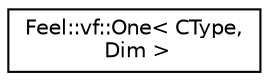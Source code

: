 digraph "Graphical Class Hierarchy"
{
 // LATEX_PDF_SIZE
  edge [fontname="Helvetica",fontsize="10",labelfontname="Helvetica",labelfontsize="10"];
  node [fontname="Helvetica",fontsize="10",shape=record];
  rankdir="LR";
  Node0 [label="Feel::vf::One\< CType,\l Dim \>",height=0.2,width=0.4,color="black", fillcolor="white", style="filled",URL="$classFeel_1_1vf_1_1One.html",tooltip="CType = -3 : dynamic case, the one compoent(s) is given in argument CType = -2 : (0 0 0) CType = -1 :..."];
}
